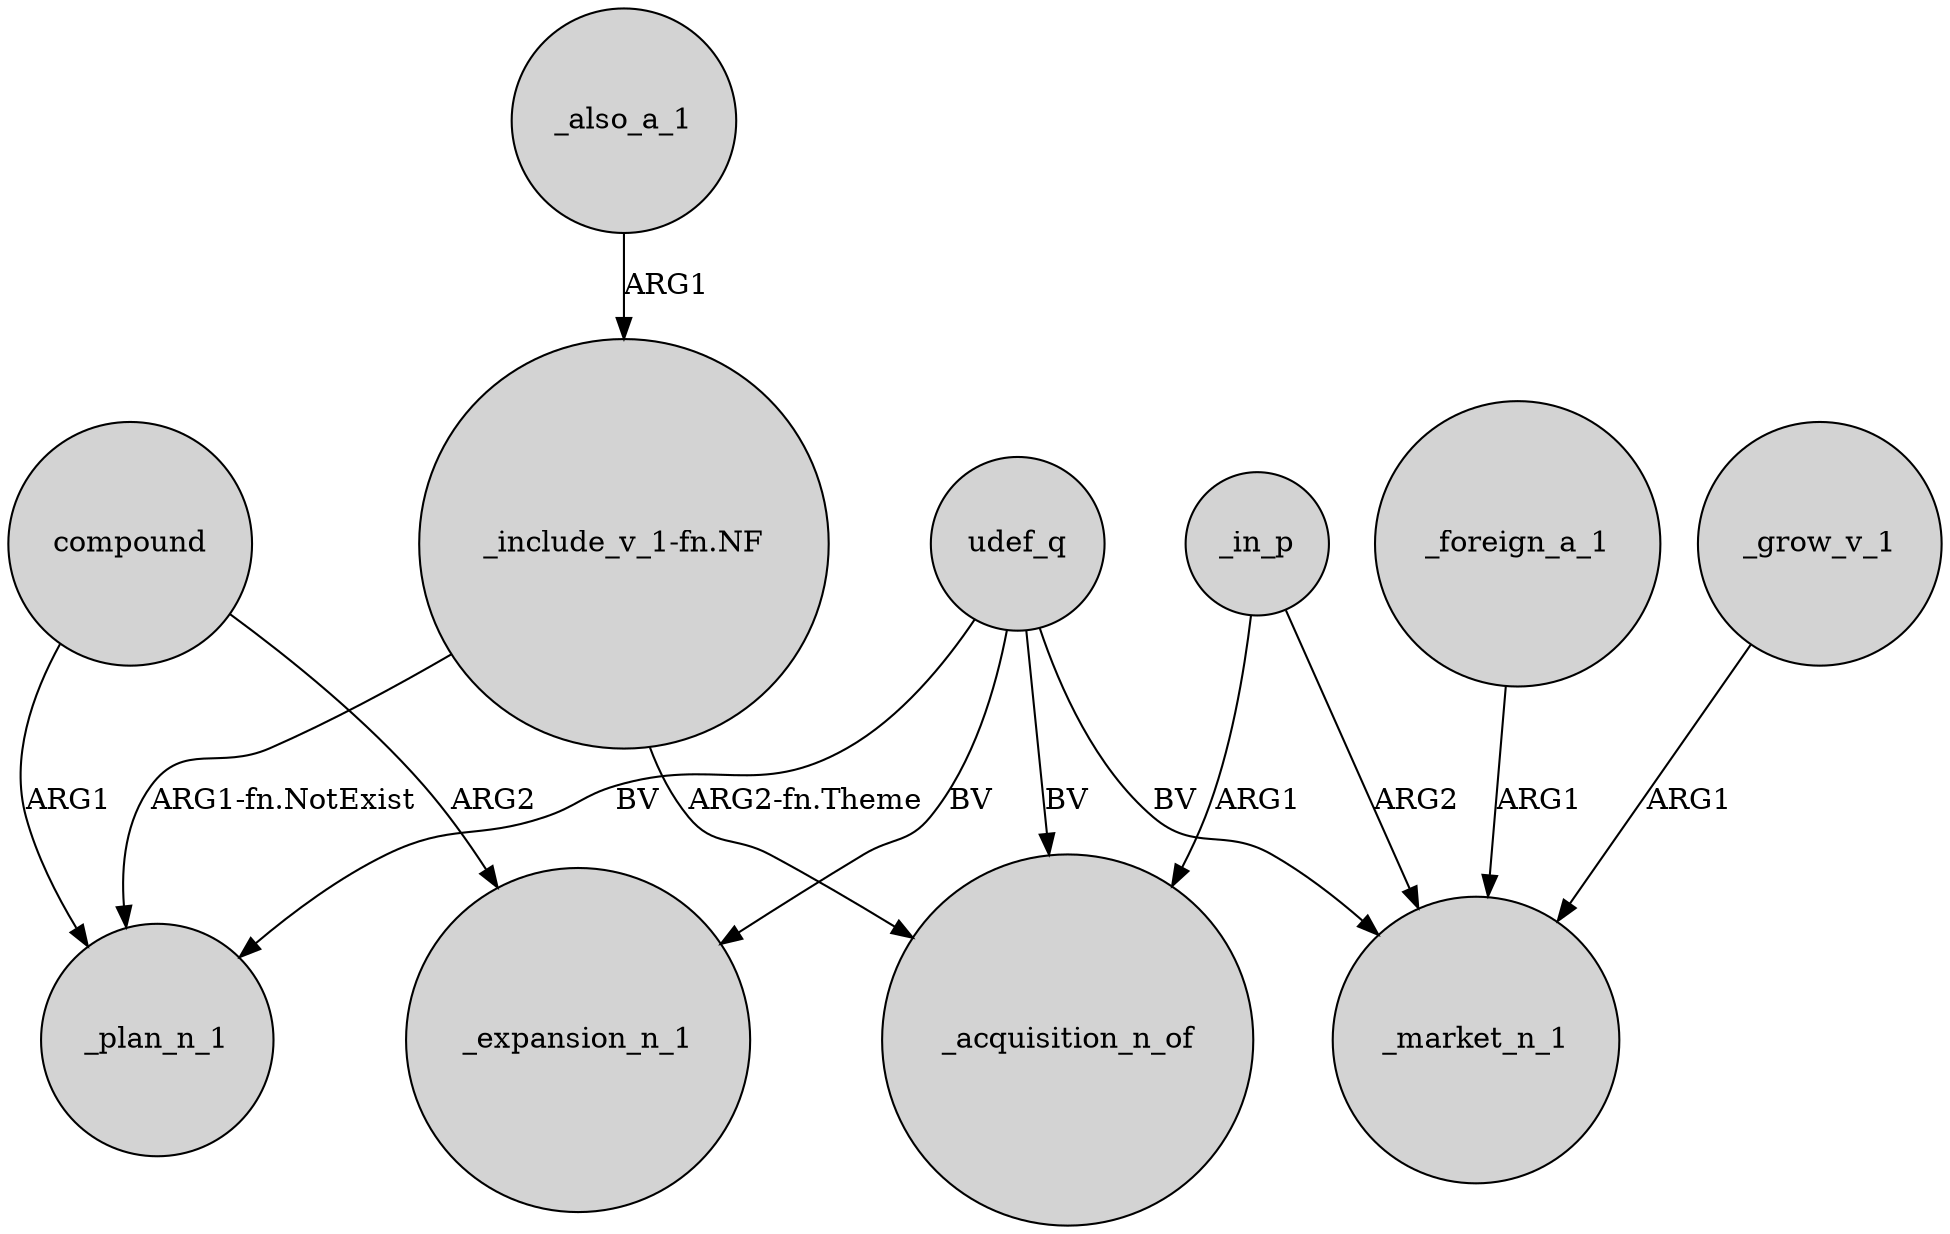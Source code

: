 digraph {
	node [shape=circle style=filled]
	_in_p -> _market_n_1 [label=ARG2]
	compound -> _plan_n_1 [label=ARG1]
	udef_q -> _acquisition_n_of [label=BV]
	udef_q -> _market_n_1 [label=BV]
	_foreign_a_1 -> _market_n_1 [label=ARG1]
	"_include_v_1-fn.NF" -> _plan_n_1 [label="ARG1-fn.NotExist"]
	_also_a_1 -> "_include_v_1-fn.NF" [label=ARG1]
	udef_q -> _plan_n_1 [label=BV]
	_grow_v_1 -> _market_n_1 [label=ARG1]
	_in_p -> _acquisition_n_of [label=ARG1]
	compound -> _expansion_n_1 [label=ARG2]
	udef_q -> _expansion_n_1 [label=BV]
	"_include_v_1-fn.NF" -> _acquisition_n_of [label="ARG2-fn.Theme"]
}
